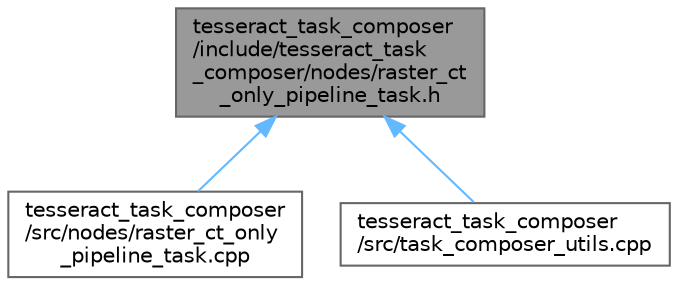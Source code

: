 digraph "tesseract_task_composer/include/tesseract_task_composer/nodes/raster_ct_only_pipeline_task.h"
{
 // LATEX_PDF_SIZE
  bgcolor="transparent";
  edge [fontname=Helvetica,fontsize=10,labelfontname=Helvetica,labelfontsize=10];
  node [fontname=Helvetica,fontsize=10,shape=box,height=0.2,width=0.4];
  Node1 [label="tesseract_task_composer\l/include/tesseract_task\l_composer/nodes/raster_ct\l_only_pipeline_task.h",height=0.2,width=0.4,color="gray40", fillcolor="grey60", style="filled", fontcolor="black",tooltip="Raster only motion planning task with cartesian transitions."];
  Node1 -> Node2 [dir="back",color="steelblue1",style="solid"];
  Node2 [label="tesseract_task_composer\l/src/nodes/raster_ct_only\l_pipeline_task.cpp",height=0.2,width=0.4,color="grey40", fillcolor="white", style="filled",URL="$d5/d70/raster__ct__only__pipeline__task_8cpp.html",tooltip=" "];
  Node1 -> Node3 [dir="back",color="steelblue1",style="solid"];
  Node3 [label="tesseract_task_composer\l/src/task_composer_utils.cpp",height=0.2,width=0.4,color="grey40", fillcolor="white", style="filled",URL="$d7/d3a/task__composer__utils_8cpp.html",tooltip="A task composer utils."];
}
